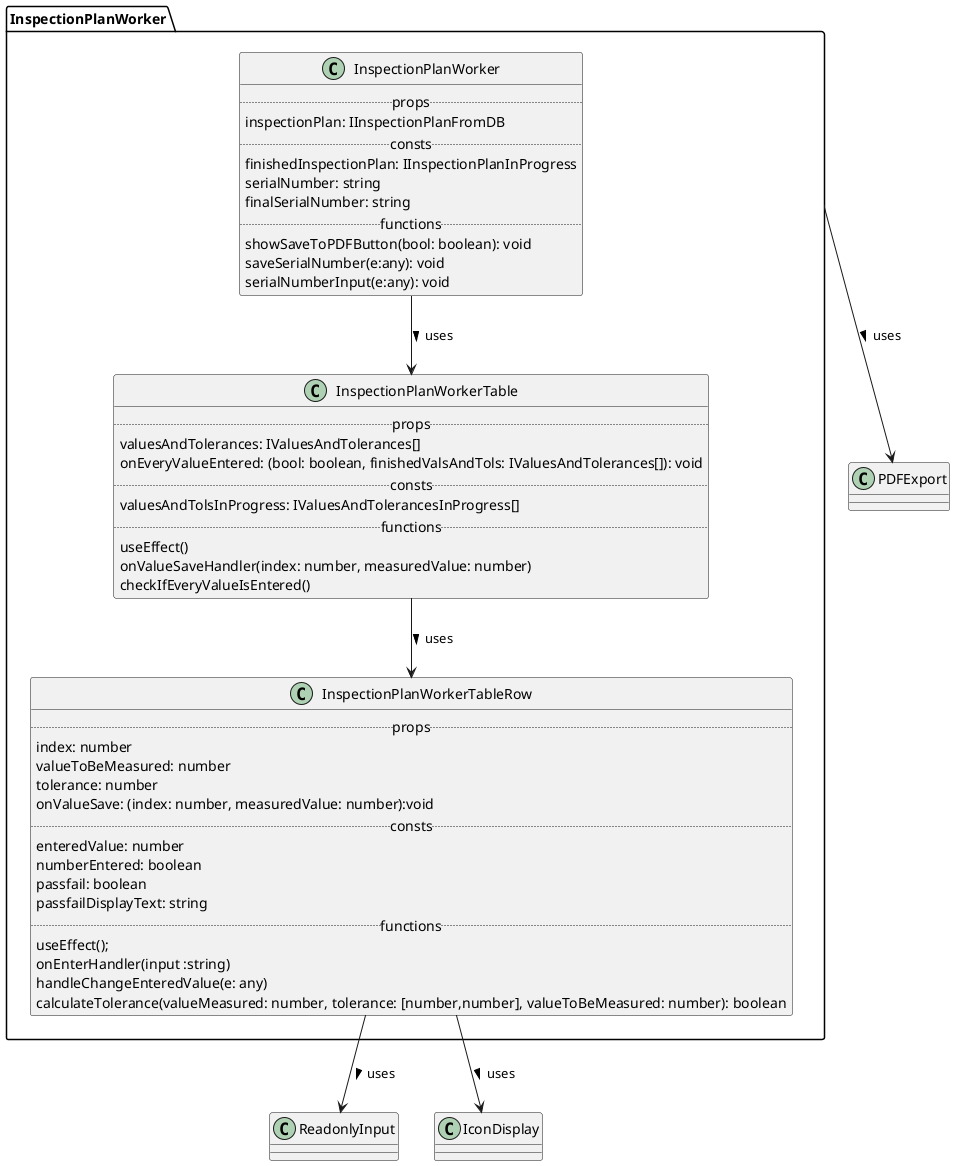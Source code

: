 @startuml
'https://plantuml.com/class-diagram


package InspectionPlanWorker {

  class InspectionPlanWorker {
    ..props ..
    inspectionPlan: IInspectionPlanFromDB
    ..consts ..
    finishedInspectionPlan: IInspectionPlanInProgress
    serialNumber: string
    finalSerialNumber: string
    ..functions ..
    showSaveToPDFButton(bool: boolean): void
    saveSerialNumber(e:any): void
    serialNumberInput(e:any): void
  }


  class InspectionPlanWorkerTable {
    ..props ..
    valuesAndTolerances: IValuesAndTolerances[]
    onEveryValueEntered: (bool: boolean, finishedValsAndTols: IValuesAndTolerances[]): void
    ..consts ..
    valuesAndTolsInProgress: IValuesAndTolerancesInProgress[]
    ..functions ..
    useEffect()
    onValueSaveHandler(index: number, measuredValue: number)
    checkIfEveryValueIsEntered()
  }



  class InspectionPlanWorkerTableRow {
    ..props ..
    index: number
    valueToBeMeasured: number
    tolerance: number
    onValueSave: (index: number, measuredValue: number):void
    ..consts ..
    enteredValue: number
    numberEntered: boolean
    passfail: boolean
    passfailDisplayText: string
    ..functions ..
    useEffect();
    onEnterHandler(input :string)
    handleChangeEnteredValue(e: any)
    calculateTolerance(valueMeasured: number, tolerance: [number,number], valueToBeMeasured: number): boolean
  }

  InspectionPlanWorker --> InspectionPlanWorkerTable: > uses
  InspectionPlanWorkerTable --> InspectionPlanWorkerTableRow: > uses


}

InspectionPlanWorker --> PDFExport: > uses
InspectionPlanWorkerTableRow --> ReadonlyInput: > uses
InspectionPlanWorkerTableRow --> IconDisplay: > uses

@enduml
